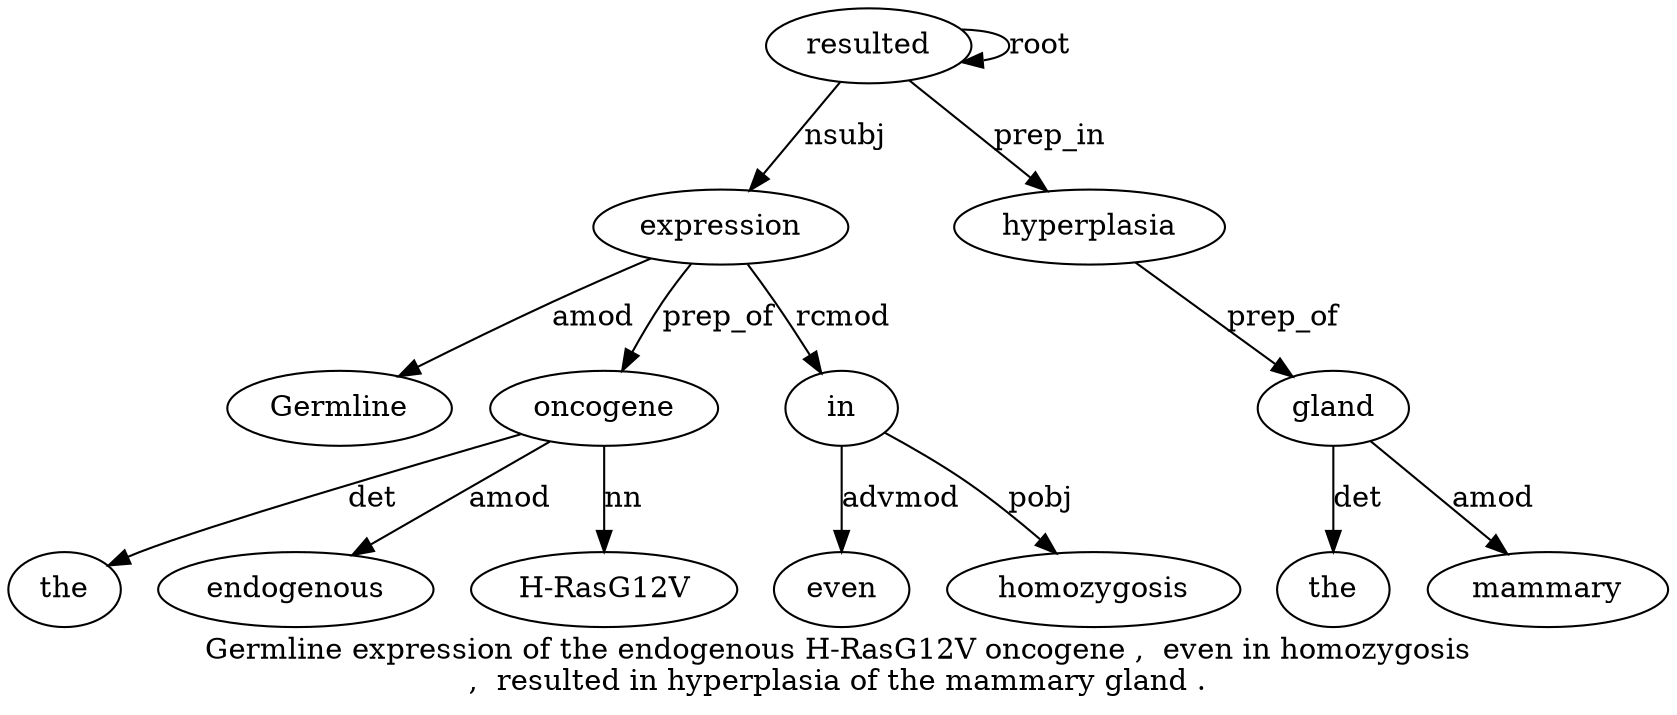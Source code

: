 digraph "Germline expression of the endogenous H-RasG12V oncogene ,  even in homozygosis ,  resulted in hyperplasia of the mammary gland ." {
label="Germline expression of the endogenous H-RasG12V oncogene ,  even in homozygosis
,  resulted in hyperplasia of the mammary gland .";
expression2 [style=filled, fillcolor=white, label=expression];
Germline1 [style=filled, fillcolor=white, label=Germline];
expression2 -> Germline1  [label=amod];
resulted13 [style=filled, fillcolor=white, label=resulted];
resulted13 -> expression2  [label=nsubj];
oncogene7 [style=filled, fillcolor=white, label=oncogene];
the4 [style=filled, fillcolor=white, label=the];
oncogene7 -> the4  [label=det];
endogenous5 [style=filled, fillcolor=white, label=endogenous];
oncogene7 -> endogenous5  [label=amod];
"H-RasG12V6" [style=filled, fillcolor=white, label="H-RasG12V"];
oncogene7 -> "H-RasG12V6"  [label=nn];
expression2 -> oncogene7  [label=prep_of];
in10 [style=filled, fillcolor=white, label=in];
even9 [style=filled, fillcolor=white, label=even];
in10 -> even9  [label=advmod];
expression2 -> in10  [label=rcmod];
homozygosis11 [style=filled, fillcolor=white, label=homozygosis];
in10 -> homozygosis11  [label=pobj];
resulted13 -> resulted13  [label=root];
hyperplasia15 [style=filled, fillcolor=white, label=hyperplasia];
resulted13 -> hyperplasia15  [label=prep_in];
gland19 [style=filled, fillcolor=white, label=gland];
the17 [style=filled, fillcolor=white, label=the];
gland19 -> the17  [label=det];
mammary18 [style=filled, fillcolor=white, label=mammary];
gland19 -> mammary18  [label=amod];
hyperplasia15 -> gland19  [label=prep_of];
}

